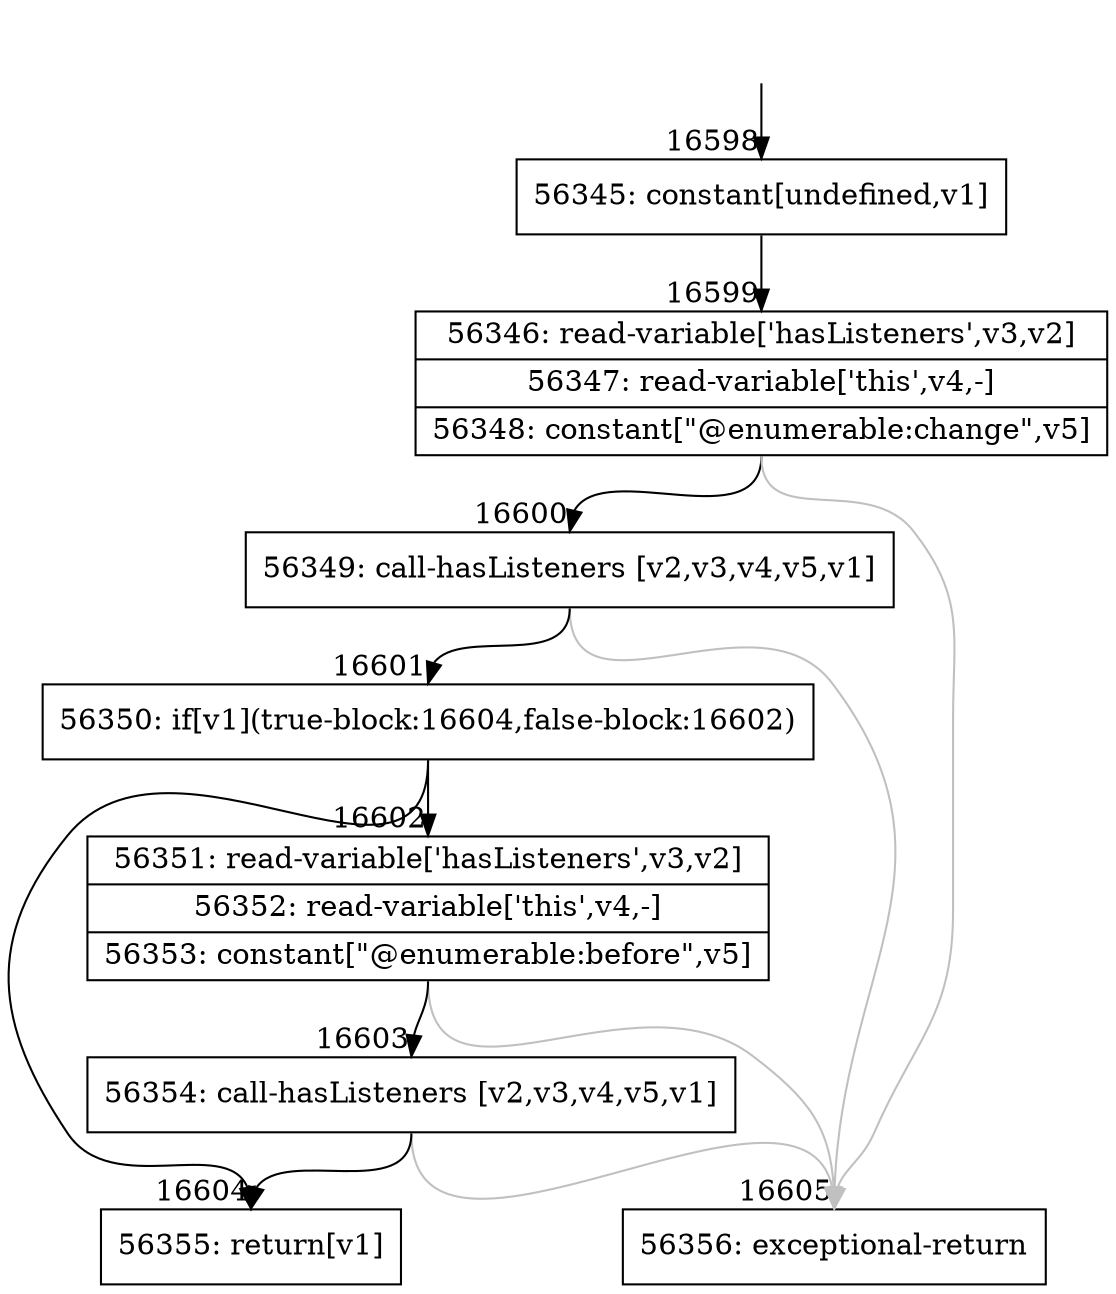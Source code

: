 digraph {
rankdir="TD"
BB_entry1422[shape=none,label=""];
BB_entry1422 -> BB16598 [tailport=s, headport=n, headlabel="    16598"]
BB16598 [shape=record label="{56345: constant[undefined,v1]}" ] 
BB16598 -> BB16599 [tailport=s, headport=n, headlabel="      16599"]
BB16599 [shape=record label="{56346: read-variable['hasListeners',v3,v2]|56347: read-variable['this',v4,-]|56348: constant[\"@enumerable:change\",v5]}" ] 
BB16599 -> BB16600 [tailport=s, headport=n, headlabel="      16600"]
BB16599 -> BB16605 [tailport=s, headport=n, color=gray, headlabel="      16605"]
BB16600 [shape=record label="{56349: call-hasListeners [v2,v3,v4,v5,v1]}" ] 
BB16600 -> BB16601 [tailport=s, headport=n, headlabel="      16601"]
BB16600 -> BB16605 [tailport=s, headport=n, color=gray]
BB16601 [shape=record label="{56350: if[v1](true-block:16604,false-block:16602)}" ] 
BB16601 -> BB16604 [tailport=s, headport=n, headlabel="      16604"]
BB16601 -> BB16602 [tailport=s, headport=n, headlabel="      16602"]
BB16602 [shape=record label="{56351: read-variable['hasListeners',v3,v2]|56352: read-variable['this',v4,-]|56353: constant[\"@enumerable:before\",v5]}" ] 
BB16602 -> BB16603 [tailport=s, headport=n, headlabel="      16603"]
BB16602 -> BB16605 [tailport=s, headport=n, color=gray]
BB16603 [shape=record label="{56354: call-hasListeners [v2,v3,v4,v5,v1]}" ] 
BB16603 -> BB16604 [tailport=s, headport=n]
BB16603 -> BB16605 [tailport=s, headport=n, color=gray]
BB16604 [shape=record label="{56355: return[v1]}" ] 
BB16605 [shape=record label="{56356: exceptional-return}" ] 
//#$~ 31091
}

